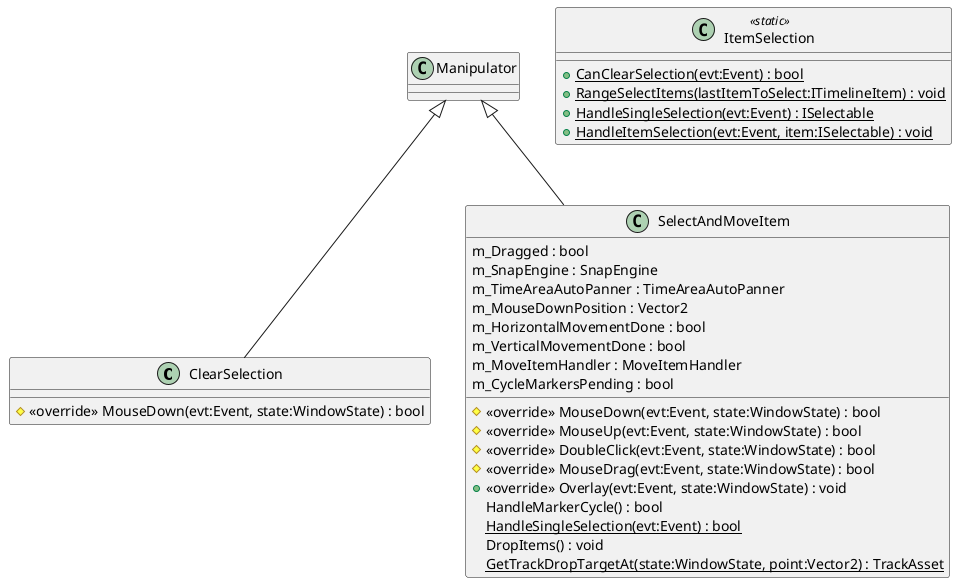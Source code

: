 @startuml
class ClearSelection {
    # <<override>> MouseDown(evt:Event, state:WindowState) : bool
}
class ItemSelection <<static>> {
    + {static} CanClearSelection(evt:Event) : bool
    + {static} RangeSelectItems(lastItemToSelect:ITimelineItem) : void
    + {static} HandleSingleSelection(evt:Event) : ISelectable
    + {static} HandleItemSelection(evt:Event, item:ISelectable) : void
}
class SelectAndMoveItem {
    m_Dragged : bool
    m_SnapEngine : SnapEngine
    m_TimeAreaAutoPanner : TimeAreaAutoPanner
    m_MouseDownPosition : Vector2
    m_HorizontalMovementDone : bool
    m_VerticalMovementDone : bool
    m_MoveItemHandler : MoveItemHandler
    m_CycleMarkersPending : bool
    # <<override>> MouseDown(evt:Event, state:WindowState) : bool
    # <<override>> MouseUp(evt:Event, state:WindowState) : bool
    # <<override>> DoubleClick(evt:Event, state:WindowState) : bool
    # <<override>> MouseDrag(evt:Event, state:WindowState) : bool
    + <<override>> Overlay(evt:Event, state:WindowState) : void
    HandleMarkerCycle() : bool
    {static} HandleSingleSelection(evt:Event) : bool
    DropItems() : void
    {static} GetTrackDropTargetAt(state:WindowState, point:Vector2) : TrackAsset
}
Manipulator <|-- ClearSelection
Manipulator <|-- SelectAndMoveItem
@enduml
